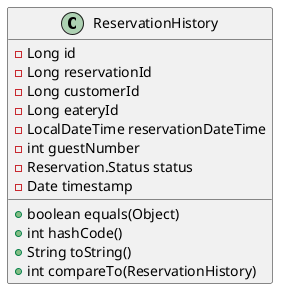 @startuml
class ReservationHistory {
- Long id
- Long reservationId
- Long customerId
- Long eateryId
- LocalDateTime reservationDateTime
- int guestNumber
- Reservation.Status status
- Date timestamp
+ boolean equals(Object)
+ int hashCode()
+ String toString()
+ int compareTo(ReservationHistory)
}
@enduml